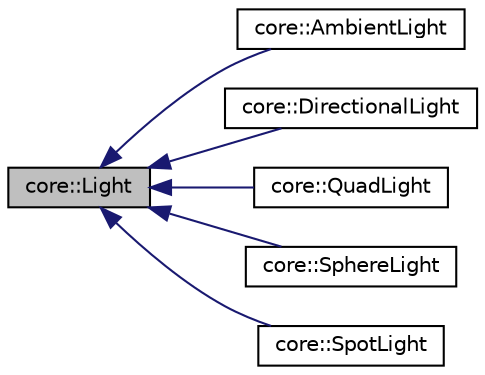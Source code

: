 digraph "core::Light"
{
 // LATEX_PDF_SIZE
  edge [fontname="Helvetica",fontsize="10",labelfontname="Helvetica",labelfontsize="10"];
  node [fontname="Helvetica",fontsize="10",shape=record];
  rankdir="LR";
  Node1 [label="core::Light",height=0.2,width=0.4,color="black", fillcolor="grey75", style="filled", fontcolor="black",tooltip="The Light class defines the common base class for all lights."];
  Node1 -> Node2 [dir="back",color="midnightblue",fontsize="10",style="solid",fontname="Helvetica"];
  Node2 [label="core::AmbientLight",height=0.2,width=0.4,color="black", fillcolor="white", style="filled",URL="$d7/d04/classcore_1_1AmbientLight.html",tooltip=" "];
  Node1 -> Node3 [dir="back",color="midnightblue",fontsize="10",style="solid",fontname="Helvetica"];
  Node3 [label="core::DirectionalLight",height=0.2,width=0.4,color="black", fillcolor="white", style="filled",URL="$dd/d27/classcore_1_1DirectionalLight.html",tooltip=" "];
  Node1 -> Node4 [dir="back",color="midnightblue",fontsize="10",style="solid",fontname="Helvetica"];
  Node4 [label="core::QuadLight",height=0.2,width=0.4,color="black", fillcolor="white", style="filled",URL="$de/d4d/classcore_1_1QuadLight.html",tooltip=" "];
  Node1 -> Node5 [dir="back",color="midnightblue",fontsize="10",style="solid",fontname="Helvetica"];
  Node5 [label="core::SphereLight",height=0.2,width=0.4,color="black", fillcolor="white", style="filled",URL="$df/dda/classcore_1_1SphereLight.html",tooltip=" "];
  Node1 -> Node6 [dir="back",color="midnightblue",fontsize="10",style="solid",fontname="Helvetica"];
  Node6 [label="core::SpotLight",height=0.2,width=0.4,color="black", fillcolor="white", style="filled",URL="$d7/dae/classcore_1_1SpotLight.html",tooltip=" "];
}
